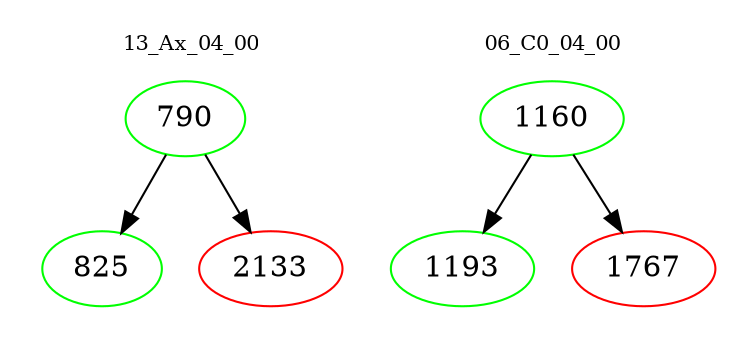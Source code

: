 digraph{
subgraph cluster_0 {
color = white
label = "13_Ax_04_00";
fontsize=10;
T0_790 [label="790", color="green"]
T0_790 -> T0_825 [color="black"]
T0_825 [label="825", color="green"]
T0_790 -> T0_2133 [color="black"]
T0_2133 [label="2133", color="red"]
}
subgraph cluster_1 {
color = white
label = "06_C0_04_00";
fontsize=10;
T1_1160 [label="1160", color="green"]
T1_1160 -> T1_1193 [color="black"]
T1_1193 [label="1193", color="green"]
T1_1160 -> T1_1767 [color="black"]
T1_1767 [label="1767", color="red"]
}
}
